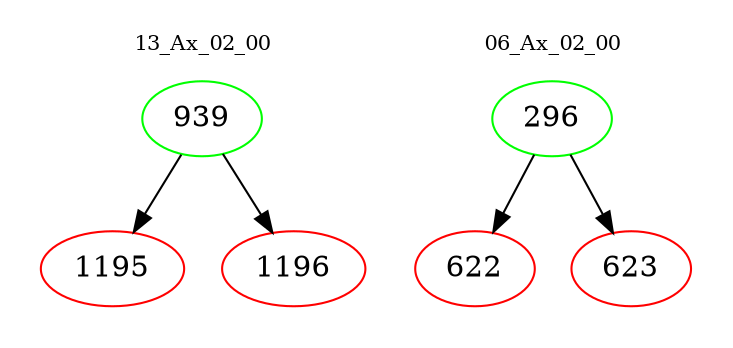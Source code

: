 digraph{
subgraph cluster_0 {
color = white
label = "13_Ax_02_00";
fontsize=10;
T0_939 [label="939", color="green"]
T0_939 -> T0_1195 [color="black"]
T0_1195 [label="1195", color="red"]
T0_939 -> T0_1196 [color="black"]
T0_1196 [label="1196", color="red"]
}
subgraph cluster_1 {
color = white
label = "06_Ax_02_00";
fontsize=10;
T1_296 [label="296", color="green"]
T1_296 -> T1_622 [color="black"]
T1_622 [label="622", color="red"]
T1_296 -> T1_623 [color="black"]
T1_623 [label="623", color="red"]
}
}
